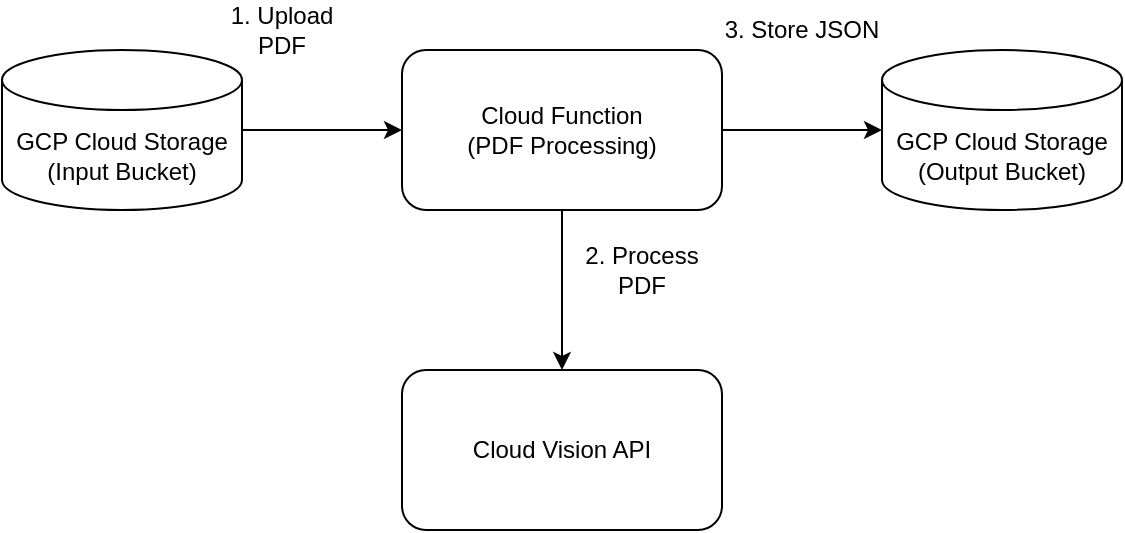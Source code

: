 <?xml version="1.0" encoding="UTF-8"?>
<mxfile>
    <diagram id="pdf-ocr-architecture" name="PDF OCR Architecture">
        <mxGraphModel dx="1422" dy="794" grid="1" gridSize="10" guides="1" tooltips="1" connect="1" arrows="1" fold="1" page="1" pageScale="1" pageWidth="850" pageHeight="1100">
            <root>
                <mxCell id="0"/>
                <mxCell id="1" parent="0"/>
                <mxCell id="2" value="GCP Cloud Storage&#xa;(Input Bucket)" style="shape=cylinder3;whiteSpace=wrap;html=1;boundedLbl=1;backgroundOutline=1;size=15;" vertex="1" parent="1">
                    <mxGeometry x="120" y="240" width="120" height="80" as="geometry"/>
                </mxCell>
                <mxCell id="3" value="Cloud Function&#xa;(PDF Processing)" style="rounded=1;whiteSpace=wrap;html=1;" vertex="1" parent="1">
                    <mxGeometry x="320" y="240" width="160" height="80" as="geometry"/>
                </mxCell>
                <mxCell id="4" value="Cloud Vision API" style="rounded=1;whiteSpace=wrap;html=1;" vertex="1" parent="1">
                    <mxGeometry x="320" y="400" width="160" height="80" as="geometry"/>
                </mxCell>
                <mxCell id="5" value="GCP Cloud Storage&#xa;(Output Bucket)" style="shape=cylinder3;whiteSpace=wrap;html=1;boundedLbl=1;backgroundOutline=1;size=15;" vertex="1" parent="1">
                    <mxGeometry x="560" y="240" width="120" height="80" as="geometry"/>
                </mxCell>
                <mxCell id="6" value="" style="endArrow=classic;html=1;exitX=1;exitY=0.5;exitDx=0;exitDy=0;exitPerimeter=0;entryX=0;entryY=0.5;entryDx=0;entryDy=0;" edge="1" parent="1" source="2" target="3">
                    <mxGeometry width="50" height="50" relative="1" as="geometry"/>
                </mxCell>
                <mxCell id="7" value="" style="endArrow=classic;html=1;exitX=0.5;exitY=1;exitDx=0;exitDy=0;entryX=0.5;entryY=0;entryDx=0;entryDy=0;" edge="1" parent="1" source="3" target="4">
                    <mxGeometry width="50" height="50" relative="1" as="geometry"/>
                </mxCell>
                <mxCell id="8" value="" style="endArrow=classic;html=1;exitX=1;exitY=0.5;exitDx=0;exitDy=0;entryX=0;entryY=0.5;entryDx=0;entryDy=0;entryPerimeter=0;" edge="1" parent="1" source="3" target="5">
                    <mxGeometry width="50" height="50" relative="1" as="geometry"/>
                </mxCell>
                <mxCell id="9" value="1. Upload PDF" style="text;html=1;strokeColor=none;fillColor=none;align=center;verticalAlign=middle;whiteSpace=wrap;rounded=0;" vertex="1" parent="1">
                    <mxGeometry x="220" y="220" width="80" height="20" as="geometry"/>
                </mxCell>
                <mxCell id="10" value="2. Process PDF" style="text;html=1;strokeColor=none;fillColor=none;align=center;verticalAlign=middle;whiteSpace=wrap;rounded=0;" vertex="1" parent="1">
                    <mxGeometry x="400" y="340" width="80" height="20" as="geometry"/>
                </mxCell>
                <mxCell id="11" value="3. Store JSON" style="text;html=1;strokeColor=none;fillColor=none;align=center;verticalAlign=middle;whiteSpace=wrap;rounded=0;" vertex="1" parent="1">
                    <mxGeometry x="480" y="220" width="80" height="20" as="geometry"/>
                </mxCell>
            </root>
        </mxGraphModel>
    </diagram>
</mxfile>
